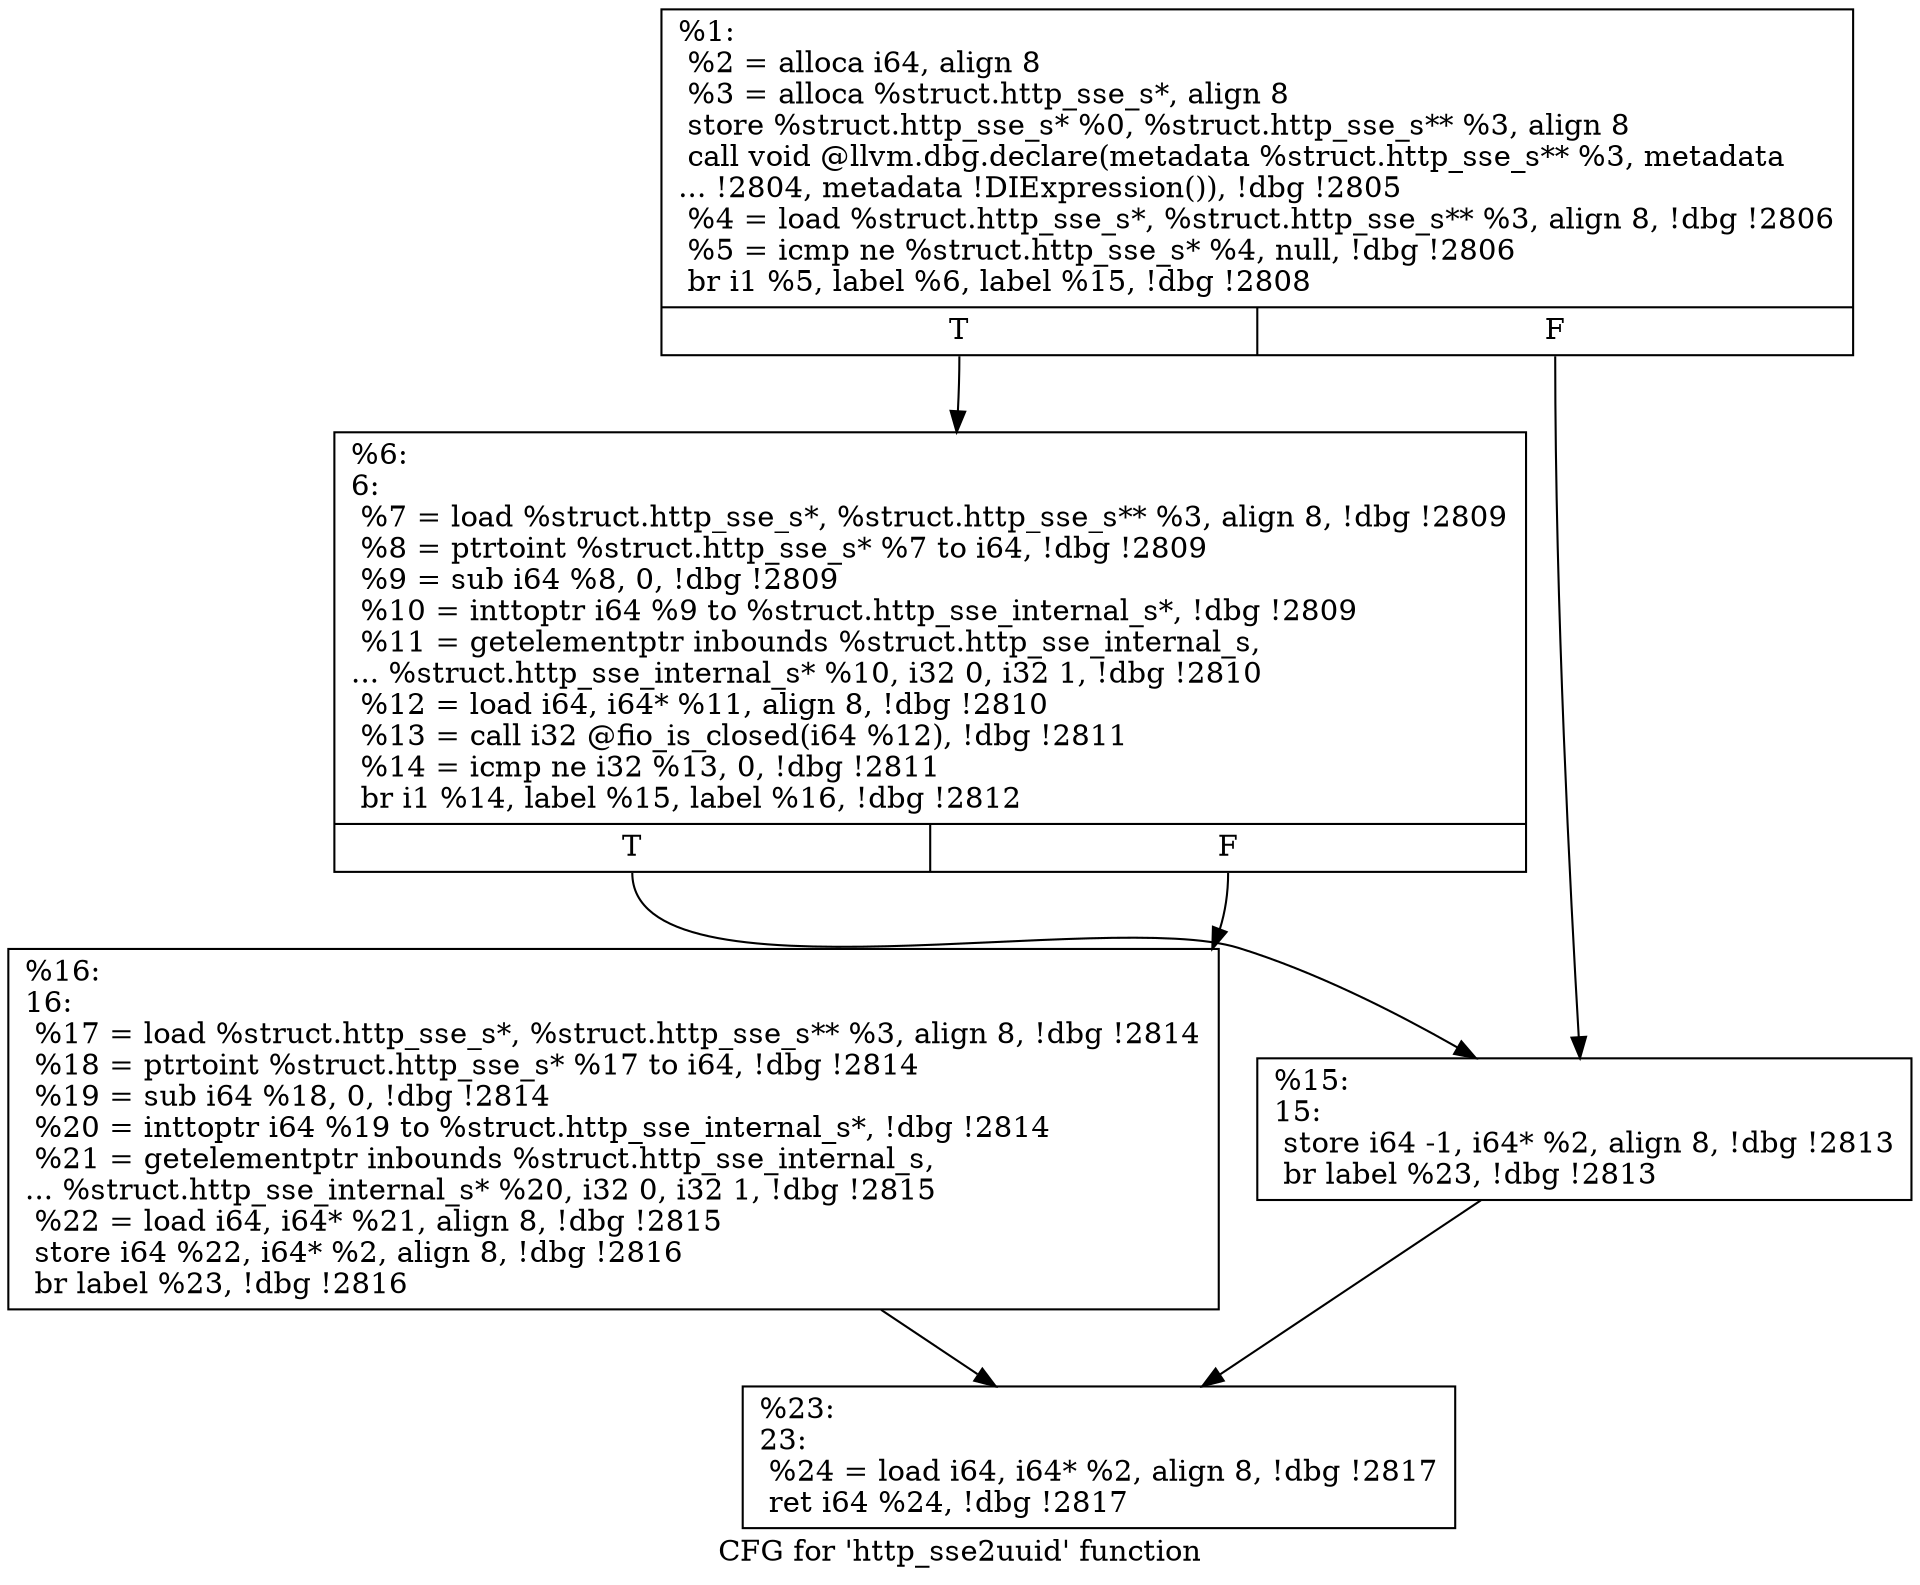 digraph "CFG for 'http_sse2uuid' function" {
	label="CFG for 'http_sse2uuid' function";

	Node0x5568523b5130 [shape=record,label="{%1:\l  %2 = alloca i64, align 8\l  %3 = alloca %struct.http_sse_s*, align 8\l  store %struct.http_sse_s* %0, %struct.http_sse_s** %3, align 8\l  call void @llvm.dbg.declare(metadata %struct.http_sse_s** %3, metadata\l... !2804, metadata !DIExpression()), !dbg !2805\l  %4 = load %struct.http_sse_s*, %struct.http_sse_s** %3, align 8, !dbg !2806\l  %5 = icmp ne %struct.http_sse_s* %4, null, !dbg !2806\l  br i1 %5, label %6, label %15, !dbg !2808\l|{<s0>T|<s1>F}}"];
	Node0x5568523b5130:s0 -> Node0x5568523b6410;
	Node0x5568523b5130:s1 -> Node0x5568523b6460;
	Node0x5568523b6410 [shape=record,label="{%6:\l6:                                                \l  %7 = load %struct.http_sse_s*, %struct.http_sse_s** %3, align 8, !dbg !2809\l  %8 = ptrtoint %struct.http_sse_s* %7 to i64, !dbg !2809\l  %9 = sub i64 %8, 0, !dbg !2809\l  %10 = inttoptr i64 %9 to %struct.http_sse_internal_s*, !dbg !2809\l  %11 = getelementptr inbounds %struct.http_sse_internal_s,\l... %struct.http_sse_internal_s* %10, i32 0, i32 1, !dbg !2810\l  %12 = load i64, i64* %11, align 8, !dbg !2810\l  %13 = call i32 @fio_is_closed(i64 %12), !dbg !2811\l  %14 = icmp ne i32 %13, 0, !dbg !2811\l  br i1 %14, label %15, label %16, !dbg !2812\l|{<s0>T|<s1>F}}"];
	Node0x5568523b6410:s0 -> Node0x5568523b6460;
	Node0x5568523b6410:s1 -> Node0x5568523b64b0;
	Node0x5568523b6460 [shape=record,label="{%15:\l15:                                               \l  store i64 -1, i64* %2, align 8, !dbg !2813\l  br label %23, !dbg !2813\l}"];
	Node0x5568523b6460 -> Node0x5568523b6500;
	Node0x5568523b64b0 [shape=record,label="{%16:\l16:                                               \l  %17 = load %struct.http_sse_s*, %struct.http_sse_s** %3, align 8, !dbg !2814\l  %18 = ptrtoint %struct.http_sse_s* %17 to i64, !dbg !2814\l  %19 = sub i64 %18, 0, !dbg !2814\l  %20 = inttoptr i64 %19 to %struct.http_sse_internal_s*, !dbg !2814\l  %21 = getelementptr inbounds %struct.http_sse_internal_s,\l... %struct.http_sse_internal_s* %20, i32 0, i32 1, !dbg !2815\l  %22 = load i64, i64* %21, align 8, !dbg !2815\l  store i64 %22, i64* %2, align 8, !dbg !2816\l  br label %23, !dbg !2816\l}"];
	Node0x5568523b64b0 -> Node0x5568523b6500;
	Node0x5568523b6500 [shape=record,label="{%23:\l23:                                               \l  %24 = load i64, i64* %2, align 8, !dbg !2817\l  ret i64 %24, !dbg !2817\l}"];
}
